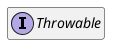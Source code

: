 @startuml
set namespaceSeparator \\
hide members
hide << alias >> circle

interface Throwable
@enduml
